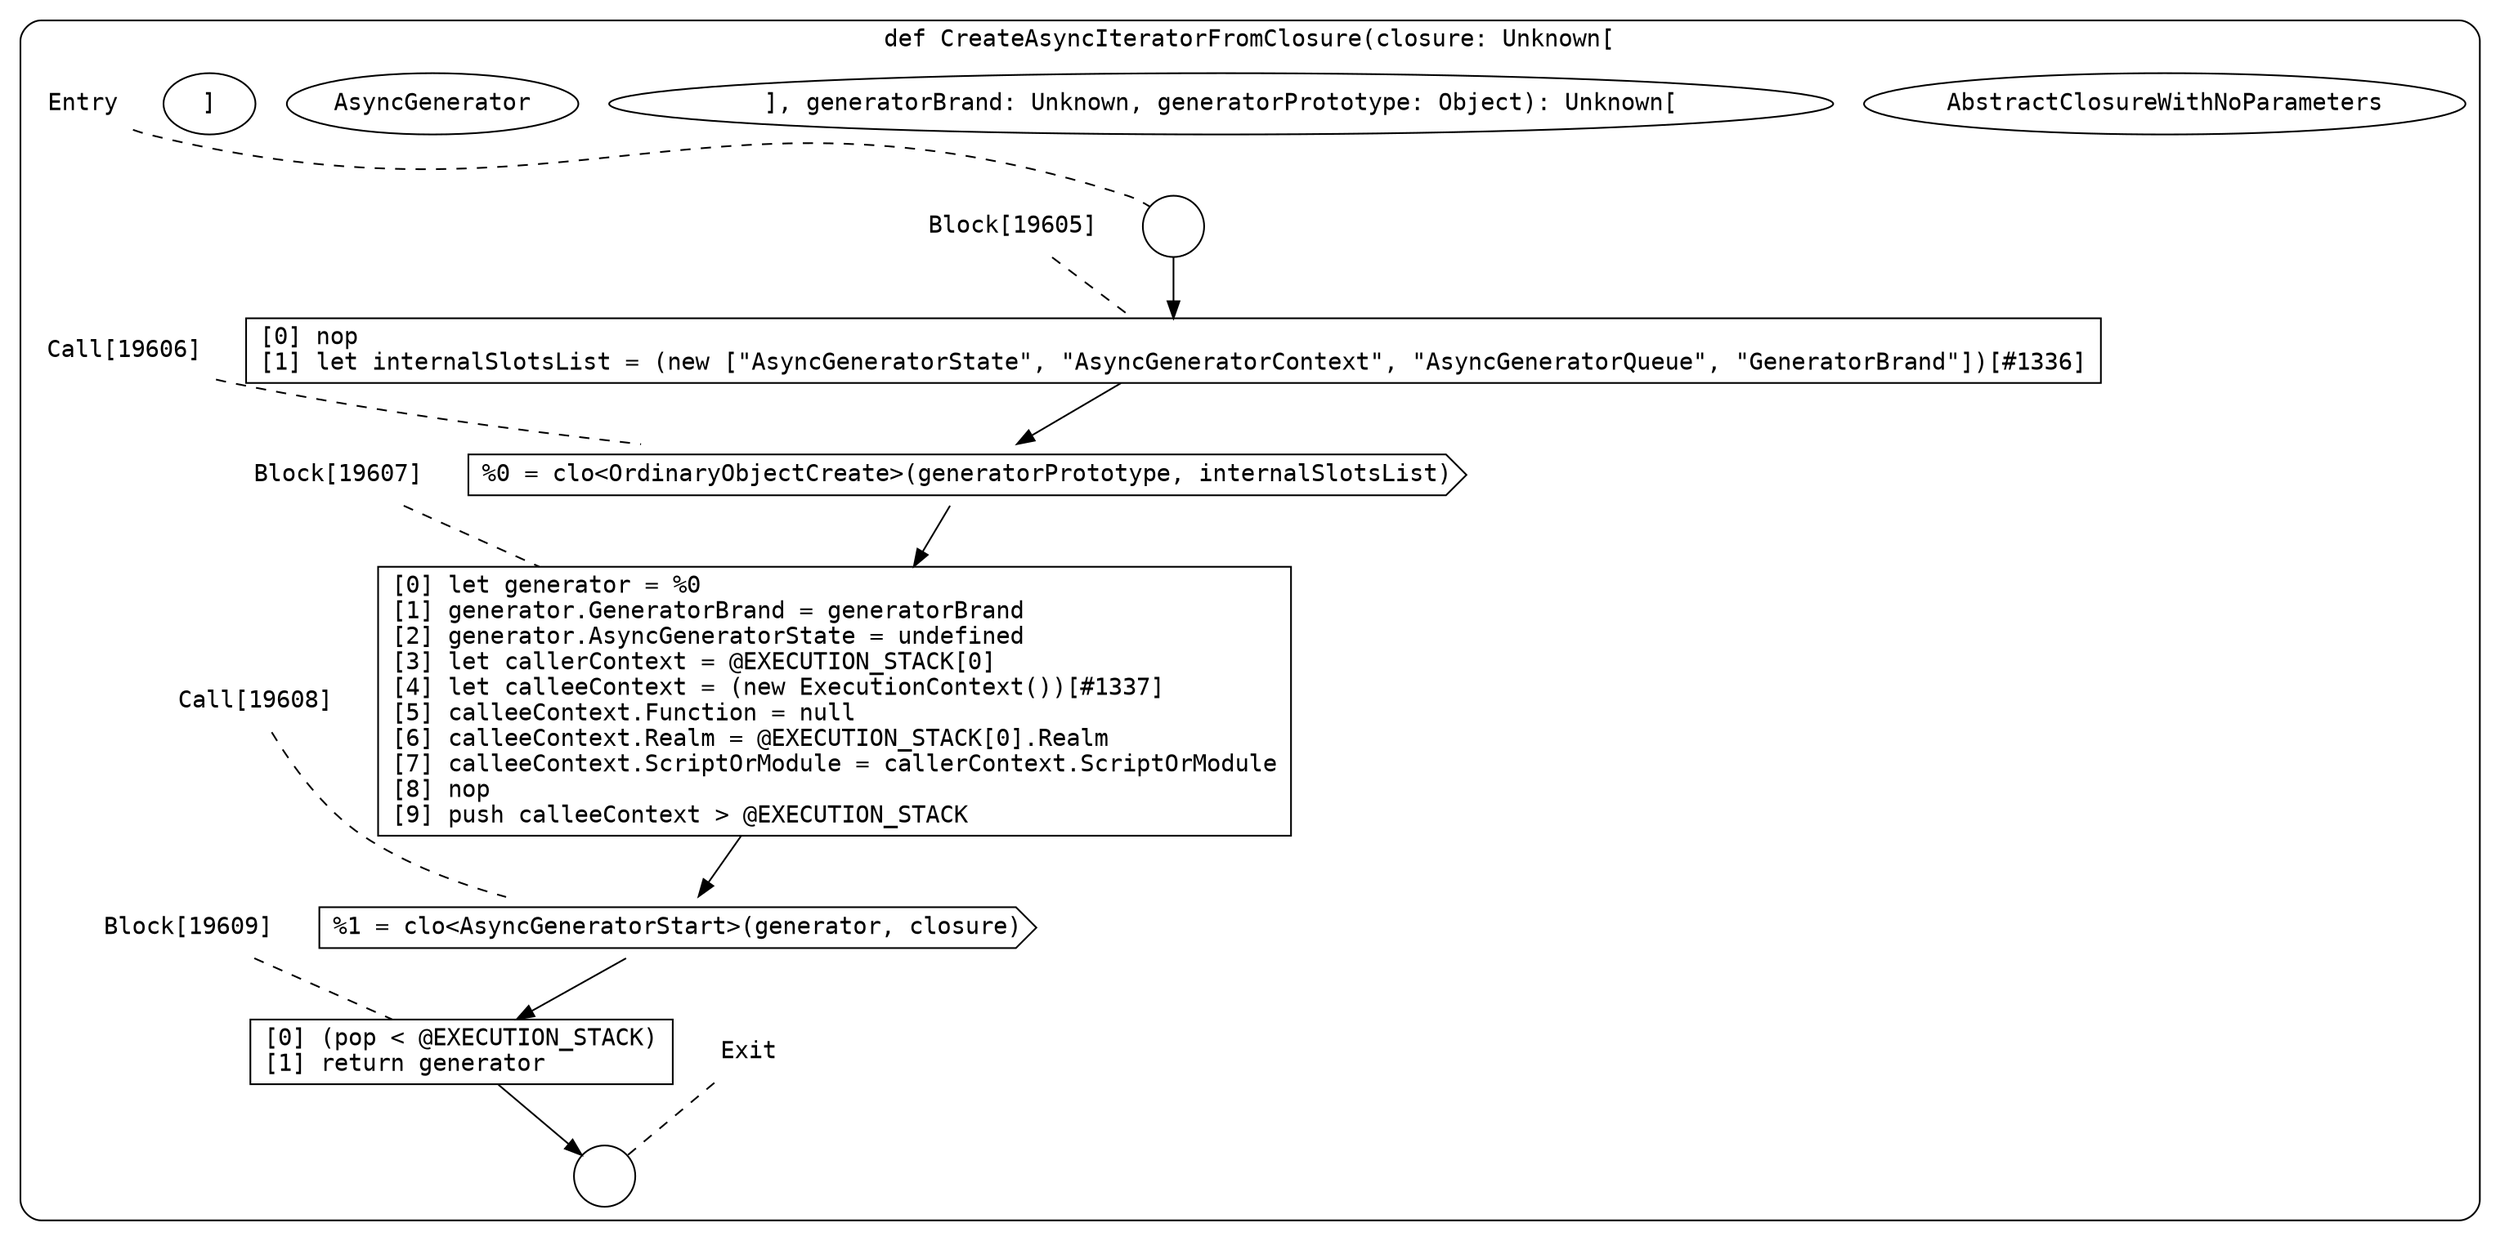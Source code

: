 digraph {
  graph [fontname = "Consolas"]
  node [fontname = "Consolas"]
  edge [fontname = "Consolas"]
  subgraph cluster2640 {
    label = "def CreateAsyncIteratorFromClosure(closure: Unknown["AbstractClosureWithNoParameters"], generatorBrand: Unknown, generatorPrototype: Object): Unknown["AsyncGenerator"]"
    style = rounded
    cluster2640_entry_name [shape=none, label=<<font color="black">Entry</font>>]
    cluster2640_entry_name -> cluster2640_entry [arrowhead=none, color="black", style=dashed]
    cluster2640_entry [shape=circle label=" " color="black" fillcolor="white" style=filled]
    cluster2640_entry -> node19605 [color="black"]
    cluster2640_exit_name [shape=none, label=<<font color="black">Exit</font>>]
    cluster2640_exit_name -> cluster2640_exit [arrowhead=none, color="black", style=dashed]
    cluster2640_exit [shape=circle label=" " color="black" fillcolor="white" style=filled]
    node19605_name [shape=none, label=<<font color="black">Block[19605]</font>>]
    node19605_name -> node19605 [arrowhead=none, color="black", style=dashed]
    node19605 [shape=box, label=<<font color="black">[0] nop<BR ALIGN="LEFT"/>[1] let internalSlotsList = (new [&quot;AsyncGeneratorState&quot;, &quot;AsyncGeneratorContext&quot;, &quot;AsyncGeneratorQueue&quot;, &quot;GeneratorBrand&quot;])[#1336]<BR ALIGN="LEFT"/></font>> color="black" fillcolor="white", style=filled]
    node19605 -> node19606 [color="black"]
    node19606_name [shape=none, label=<<font color="black">Call[19606]</font>>]
    node19606_name -> node19606 [arrowhead=none, color="black", style=dashed]
    node19606 [shape=cds, label=<<font color="black">%0 = clo&lt;OrdinaryObjectCreate&gt;(generatorPrototype, internalSlotsList)</font>> color="black" fillcolor="white", style=filled]
    node19606 -> node19607 [color="black"]
    node19607_name [shape=none, label=<<font color="black">Block[19607]</font>>]
    node19607_name -> node19607 [arrowhead=none, color="black", style=dashed]
    node19607 [shape=box, label=<<font color="black">[0] let generator = %0<BR ALIGN="LEFT"/>[1] generator.GeneratorBrand = generatorBrand<BR ALIGN="LEFT"/>[2] generator.AsyncGeneratorState = undefined<BR ALIGN="LEFT"/>[3] let callerContext = @EXECUTION_STACK[0]<BR ALIGN="LEFT"/>[4] let calleeContext = (new ExecutionContext())[#1337]<BR ALIGN="LEFT"/>[5] calleeContext.Function = null<BR ALIGN="LEFT"/>[6] calleeContext.Realm = @EXECUTION_STACK[0].Realm<BR ALIGN="LEFT"/>[7] calleeContext.ScriptOrModule = callerContext.ScriptOrModule<BR ALIGN="LEFT"/>[8] nop<BR ALIGN="LEFT"/>[9] push calleeContext &gt; @EXECUTION_STACK<BR ALIGN="LEFT"/></font>> color="black" fillcolor="white", style=filled]
    node19607 -> node19608 [color="black"]
    node19608_name [shape=none, label=<<font color="black">Call[19608]</font>>]
    node19608_name -> node19608 [arrowhead=none, color="black", style=dashed]
    node19608 [shape=cds, label=<<font color="black">%1 = clo&lt;AsyncGeneratorStart&gt;(generator, closure)</font>> color="black" fillcolor="white", style=filled]
    node19608 -> node19609 [color="black"]
    node19609_name [shape=none, label=<<font color="black">Block[19609]</font>>]
    node19609_name -> node19609 [arrowhead=none, color="black", style=dashed]
    node19609 [shape=box, label=<<font color="black">[0] (pop &lt; @EXECUTION_STACK)<BR ALIGN="LEFT"/>[1] return generator<BR ALIGN="LEFT"/></font>> color="black" fillcolor="white", style=filled]
    node19609 -> cluster2640_exit [color="black"]
  }
}